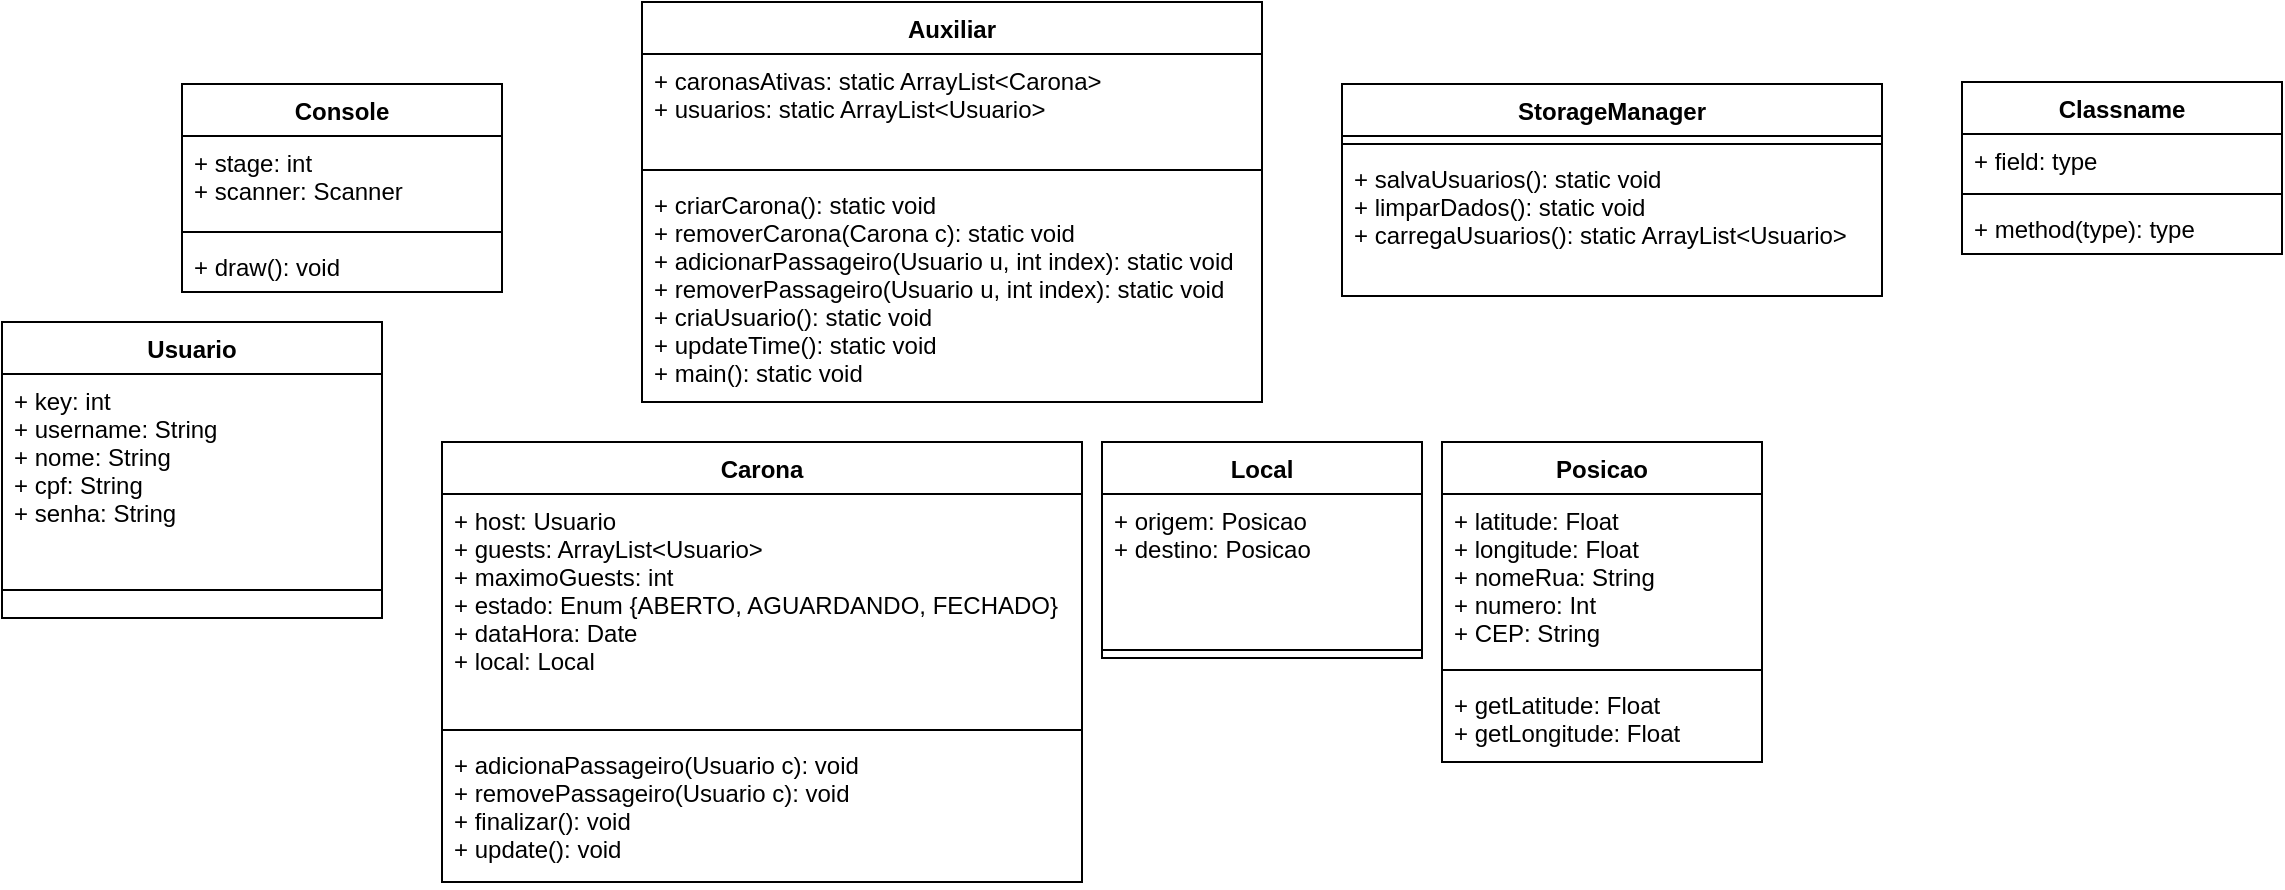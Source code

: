 <mxfile version="13.10.6" type="device"><diagram id="C5RBs43oDa-KdzZeNtuy" name="Page-1"><mxGraphModel dx="1038" dy="580" grid="1" gridSize="10" guides="1" tooltips="1" connect="1" arrows="1" fold="1" page="1" pageScale="1" pageWidth="827" pageHeight="1169" math="0" shadow="0"><root><mxCell id="WIyWlLk6GJQsqaUBKTNV-0"/><mxCell id="WIyWlLk6GJQsqaUBKTNV-1" parent="WIyWlLk6GJQsqaUBKTNV-0"/><mxCell id="70YJ4k9ds1o5UzrM6RvZ-0" value="Carona" style="swimlane;fontStyle=1;align=center;verticalAlign=top;childLayout=stackLayout;horizontal=1;startSize=26;horizontalStack=0;resizeParent=1;resizeParentMax=0;resizeLast=0;collapsible=1;marginBottom=0;" parent="WIyWlLk6GJQsqaUBKTNV-1" vertex="1"><mxGeometry x="230" y="220" width="320" height="220" as="geometry"/></mxCell><mxCell id="70YJ4k9ds1o5UzrM6RvZ-1" value="+ host: Usuario&#10;+ guests: ArrayList&lt;Usuario&gt;&#10;+ maximoGuests: int&#10;+ estado: Enum {ABERTO, AGUARDANDO, FECHADO}&#10;+ dataHora: Date&#10;+ local: Local" style="text;strokeColor=none;fillColor=none;align=left;verticalAlign=top;spacingLeft=4;spacingRight=4;overflow=hidden;rotatable=0;points=[[0,0.5],[1,0.5]];portConstraint=eastwest;" parent="70YJ4k9ds1o5UzrM6RvZ-0" vertex="1"><mxGeometry y="26" width="320" height="114" as="geometry"/></mxCell><mxCell id="70YJ4k9ds1o5UzrM6RvZ-2" value="" style="line;strokeWidth=1;fillColor=none;align=left;verticalAlign=middle;spacingTop=-1;spacingLeft=3;spacingRight=3;rotatable=0;labelPosition=right;points=[];portConstraint=eastwest;" parent="70YJ4k9ds1o5UzrM6RvZ-0" vertex="1"><mxGeometry y="140" width="320" height="8" as="geometry"/></mxCell><mxCell id="70YJ4k9ds1o5UzrM6RvZ-3" value="+ adicionaPassageiro(Usuario c): void&#10;+ removePassageiro(Usuario c): void&#10;+ finalizar(): void&#10;+ update(): void" style="text;strokeColor=none;fillColor=none;align=left;verticalAlign=top;spacingLeft=4;spacingRight=4;overflow=hidden;rotatable=0;points=[[0,0.5],[1,0.5]];portConstraint=eastwest;" parent="70YJ4k9ds1o5UzrM6RvZ-0" vertex="1"><mxGeometry y="148" width="320" height="72" as="geometry"/></mxCell><mxCell id="70YJ4k9ds1o5UzrM6RvZ-4" value="Usuario" style="swimlane;fontStyle=1;align=center;verticalAlign=top;childLayout=stackLayout;horizontal=1;startSize=26;horizontalStack=0;resizeParent=1;resizeParentMax=0;resizeLast=0;collapsible=1;marginBottom=0;" parent="WIyWlLk6GJQsqaUBKTNV-1" vertex="1"><mxGeometry x="10" y="160" width="190" height="148" as="geometry"/></mxCell><mxCell id="70YJ4k9ds1o5UzrM6RvZ-5" value="+ key: int&#10;+ username: String&#10;+ nome: String&#10;+ cpf: String&#10;+ senha: String" style="text;strokeColor=none;fillColor=none;align=left;verticalAlign=top;spacingLeft=4;spacingRight=4;overflow=hidden;rotatable=0;points=[[0,0.5],[1,0.5]];portConstraint=eastwest;" parent="70YJ4k9ds1o5UzrM6RvZ-4" vertex="1"><mxGeometry y="26" width="190" height="94" as="geometry"/></mxCell><mxCell id="70YJ4k9ds1o5UzrM6RvZ-6" value="" style="line;strokeWidth=1;fillColor=none;align=left;verticalAlign=middle;spacingTop=-1;spacingLeft=3;spacingRight=3;rotatable=0;labelPosition=right;points=[];portConstraint=eastwest;" parent="70YJ4k9ds1o5UzrM6RvZ-4" vertex="1"><mxGeometry y="120" width="190" height="28" as="geometry"/></mxCell><mxCell id="70YJ4k9ds1o5UzrM6RvZ-9" value="Local" style="swimlane;fontStyle=1;align=center;verticalAlign=top;childLayout=stackLayout;horizontal=1;startSize=26;horizontalStack=0;resizeParent=1;resizeParentMax=0;resizeLast=0;collapsible=1;marginBottom=0;" parent="WIyWlLk6GJQsqaUBKTNV-1" vertex="1"><mxGeometry x="560" y="220" width="160" height="108" as="geometry"/></mxCell><mxCell id="70YJ4k9ds1o5UzrM6RvZ-10" value="+ origem: Posicao&#10;+ destino: Posicao" style="text;strokeColor=none;fillColor=none;align=left;verticalAlign=top;spacingLeft=4;spacingRight=4;overflow=hidden;rotatable=0;points=[[0,0.5],[1,0.5]];portConstraint=eastwest;" parent="70YJ4k9ds1o5UzrM6RvZ-9" vertex="1"><mxGeometry y="26" width="160" height="74" as="geometry"/></mxCell><mxCell id="70YJ4k9ds1o5UzrM6RvZ-11" value="" style="line;strokeWidth=1;fillColor=none;align=left;verticalAlign=middle;spacingTop=-1;spacingLeft=3;spacingRight=3;rotatable=0;labelPosition=right;points=[];portConstraint=eastwest;" parent="70YJ4k9ds1o5UzrM6RvZ-9" vertex="1"><mxGeometry y="100" width="160" height="8" as="geometry"/></mxCell><mxCell id="70YJ4k9ds1o5UzrM6RvZ-13" value="Posicao" style="swimlane;fontStyle=1;align=center;verticalAlign=top;childLayout=stackLayout;horizontal=1;startSize=26;horizontalStack=0;resizeParent=1;resizeParentMax=0;resizeLast=0;collapsible=1;marginBottom=0;" parent="WIyWlLk6GJQsqaUBKTNV-1" vertex="1"><mxGeometry x="730" y="220" width="160" height="160" as="geometry"/></mxCell><mxCell id="70YJ4k9ds1o5UzrM6RvZ-14" value="+ latitude: Float&#10;+ longitude: Float&#10;+ nomeRua: String&#10;+ numero: Int&#10;+ CEP: String" style="text;strokeColor=none;fillColor=none;align=left;verticalAlign=top;spacingLeft=4;spacingRight=4;overflow=hidden;rotatable=0;points=[[0,0.5],[1,0.5]];portConstraint=eastwest;" parent="70YJ4k9ds1o5UzrM6RvZ-13" vertex="1"><mxGeometry y="26" width="160" height="84" as="geometry"/></mxCell><mxCell id="70YJ4k9ds1o5UzrM6RvZ-15" value="" style="line;strokeWidth=1;fillColor=none;align=left;verticalAlign=middle;spacingTop=-1;spacingLeft=3;spacingRight=3;rotatable=0;labelPosition=right;points=[];portConstraint=eastwest;" parent="70YJ4k9ds1o5UzrM6RvZ-13" vertex="1"><mxGeometry y="110" width="160" height="8" as="geometry"/></mxCell><mxCell id="70YJ4k9ds1o5UzrM6RvZ-16" value="+ getLatitude: Float&#10;+ getLongitude: Float" style="text;strokeColor=none;fillColor=none;align=left;verticalAlign=top;spacingLeft=4;spacingRight=4;overflow=hidden;rotatable=0;points=[[0,0.5],[1,0.5]];portConstraint=eastwest;" parent="70YJ4k9ds1o5UzrM6RvZ-13" vertex="1"><mxGeometry y="118" width="160" height="42" as="geometry"/></mxCell><mxCell id="70YJ4k9ds1o5UzrM6RvZ-25" value="Auxiliar" style="swimlane;fontStyle=1;align=center;verticalAlign=top;childLayout=stackLayout;horizontal=1;startSize=26;horizontalStack=0;resizeParent=1;resizeParentMax=0;resizeLast=0;collapsible=1;marginBottom=0;" parent="WIyWlLk6GJQsqaUBKTNV-1" vertex="1"><mxGeometry x="330" width="310" height="200" as="geometry"/></mxCell><mxCell id="70YJ4k9ds1o5UzrM6RvZ-26" value="+ caronasAtivas: static ArrayList&lt;Carona&gt;&#10;+ usuarios: static ArrayList&lt;Usuario&gt;" style="text;strokeColor=none;fillColor=none;align=left;verticalAlign=top;spacingLeft=4;spacingRight=4;overflow=hidden;rotatable=0;points=[[0,0.5],[1,0.5]];portConstraint=eastwest;" parent="70YJ4k9ds1o5UzrM6RvZ-25" vertex="1"><mxGeometry y="26" width="310" height="54" as="geometry"/></mxCell><mxCell id="70YJ4k9ds1o5UzrM6RvZ-27" value="" style="line;strokeWidth=1;fillColor=none;align=left;verticalAlign=middle;spacingTop=-1;spacingLeft=3;spacingRight=3;rotatable=0;labelPosition=right;points=[];portConstraint=eastwest;" parent="70YJ4k9ds1o5UzrM6RvZ-25" vertex="1"><mxGeometry y="80" width="310" height="8" as="geometry"/></mxCell><mxCell id="70YJ4k9ds1o5UzrM6RvZ-28" value="+ criarCarona(): static void&#10;+ removerCarona(Carona c): static void&#10;+ adicionarPassageiro(Usuario u, int index): static void&#10;+ removerPassageiro(Usuario u, int index): static void&#10;+ criaUsuario(): static void&#10;+ updateTime(): static void&#10;+ main(): static void" style="text;strokeColor=none;fillColor=none;align=left;verticalAlign=top;spacingLeft=4;spacingRight=4;overflow=hidden;rotatable=0;points=[[0,0.5],[1,0.5]];portConstraint=eastwest;" parent="70YJ4k9ds1o5UzrM6RvZ-25" vertex="1"><mxGeometry y="88" width="310" height="112" as="geometry"/></mxCell><mxCell id="70YJ4k9ds1o5UzrM6RvZ-32" value="Console" style="swimlane;fontStyle=1;align=center;verticalAlign=top;childLayout=stackLayout;horizontal=1;startSize=26;horizontalStack=0;resizeParent=1;resizeParentMax=0;resizeLast=0;collapsible=1;marginBottom=0;" parent="WIyWlLk6GJQsqaUBKTNV-1" vertex="1"><mxGeometry x="100" y="41" width="160" height="104" as="geometry"/></mxCell><mxCell id="70YJ4k9ds1o5UzrM6RvZ-33" value="+ stage: int&#10;+ scanner: Scanner" style="text;strokeColor=none;fillColor=none;align=left;verticalAlign=top;spacingLeft=4;spacingRight=4;overflow=hidden;rotatable=0;points=[[0,0.5],[1,0.5]];portConstraint=eastwest;" parent="70YJ4k9ds1o5UzrM6RvZ-32" vertex="1"><mxGeometry y="26" width="160" height="44" as="geometry"/></mxCell><mxCell id="70YJ4k9ds1o5UzrM6RvZ-34" value="" style="line;strokeWidth=1;fillColor=none;align=left;verticalAlign=middle;spacingTop=-1;spacingLeft=3;spacingRight=3;rotatable=0;labelPosition=right;points=[];portConstraint=eastwest;" parent="70YJ4k9ds1o5UzrM6RvZ-32" vertex="1"><mxGeometry y="70" width="160" height="8" as="geometry"/></mxCell><mxCell id="70YJ4k9ds1o5UzrM6RvZ-35" value="+ draw(): void" style="text;strokeColor=none;fillColor=none;align=left;verticalAlign=top;spacingLeft=4;spacingRight=4;overflow=hidden;rotatable=0;points=[[0,0.5],[1,0.5]];portConstraint=eastwest;" parent="70YJ4k9ds1o5UzrM6RvZ-32" vertex="1"><mxGeometry y="78" width="160" height="26" as="geometry"/></mxCell><mxCell id="8-LOsy8GWbaPUUwe34V0-0" value="StorageManager" style="swimlane;fontStyle=1;align=center;verticalAlign=top;childLayout=stackLayout;horizontal=1;startSize=26;horizontalStack=0;resizeParent=1;resizeParentMax=0;resizeLast=0;collapsible=1;marginBottom=0;" parent="WIyWlLk6GJQsqaUBKTNV-1" vertex="1"><mxGeometry x="680" y="41" width="270" height="106" as="geometry"/></mxCell><mxCell id="8-LOsy8GWbaPUUwe34V0-2" value="" style="line;strokeWidth=1;fillColor=none;align=left;verticalAlign=middle;spacingTop=-1;spacingLeft=3;spacingRight=3;rotatable=0;labelPosition=right;points=[];portConstraint=eastwest;" parent="8-LOsy8GWbaPUUwe34V0-0" vertex="1"><mxGeometry y="26" width="270" height="8" as="geometry"/></mxCell><mxCell id="8-LOsy8GWbaPUUwe34V0-3" value="+ salvaUsuarios(): static void&#10;+ limparDados(): static void&#10;+ carregaUsuarios(): static ArrayList&lt;Usuario&gt;" style="text;strokeColor=none;fillColor=none;align=left;verticalAlign=top;spacingLeft=4;spacingRight=4;overflow=hidden;rotatable=0;points=[[0,0.5],[1,0.5]];portConstraint=eastwest;" parent="8-LOsy8GWbaPUUwe34V0-0" vertex="1"><mxGeometry y="34" width="270" height="72" as="geometry"/></mxCell><mxCell id="O2n8_iNczZ0qudaaKC3S-0" value="Classname" style="swimlane;fontStyle=1;align=center;verticalAlign=top;childLayout=stackLayout;horizontal=1;startSize=26;horizontalStack=0;resizeParent=1;resizeParentMax=0;resizeLast=0;collapsible=1;marginBottom=0;" vertex="1" parent="WIyWlLk6GJQsqaUBKTNV-1"><mxGeometry x="990" y="40" width="160" height="86" as="geometry"/></mxCell><mxCell id="O2n8_iNczZ0qudaaKC3S-1" value="+ field: type" style="text;strokeColor=none;fillColor=none;align=left;verticalAlign=top;spacingLeft=4;spacingRight=4;overflow=hidden;rotatable=0;points=[[0,0.5],[1,0.5]];portConstraint=eastwest;" vertex="1" parent="O2n8_iNczZ0qudaaKC3S-0"><mxGeometry y="26" width="160" height="26" as="geometry"/></mxCell><mxCell id="O2n8_iNczZ0qudaaKC3S-2" value="" style="line;strokeWidth=1;fillColor=none;align=left;verticalAlign=middle;spacingTop=-1;spacingLeft=3;spacingRight=3;rotatable=0;labelPosition=right;points=[];portConstraint=eastwest;" vertex="1" parent="O2n8_iNczZ0qudaaKC3S-0"><mxGeometry y="52" width="160" height="8" as="geometry"/></mxCell><mxCell id="O2n8_iNczZ0qudaaKC3S-3" value="+ method(type): type" style="text;strokeColor=none;fillColor=none;align=left;verticalAlign=top;spacingLeft=4;spacingRight=4;overflow=hidden;rotatable=0;points=[[0,0.5],[1,0.5]];portConstraint=eastwest;" vertex="1" parent="O2n8_iNczZ0qudaaKC3S-0"><mxGeometry y="60" width="160" height="26" as="geometry"/></mxCell></root></mxGraphModel></diagram></mxfile>